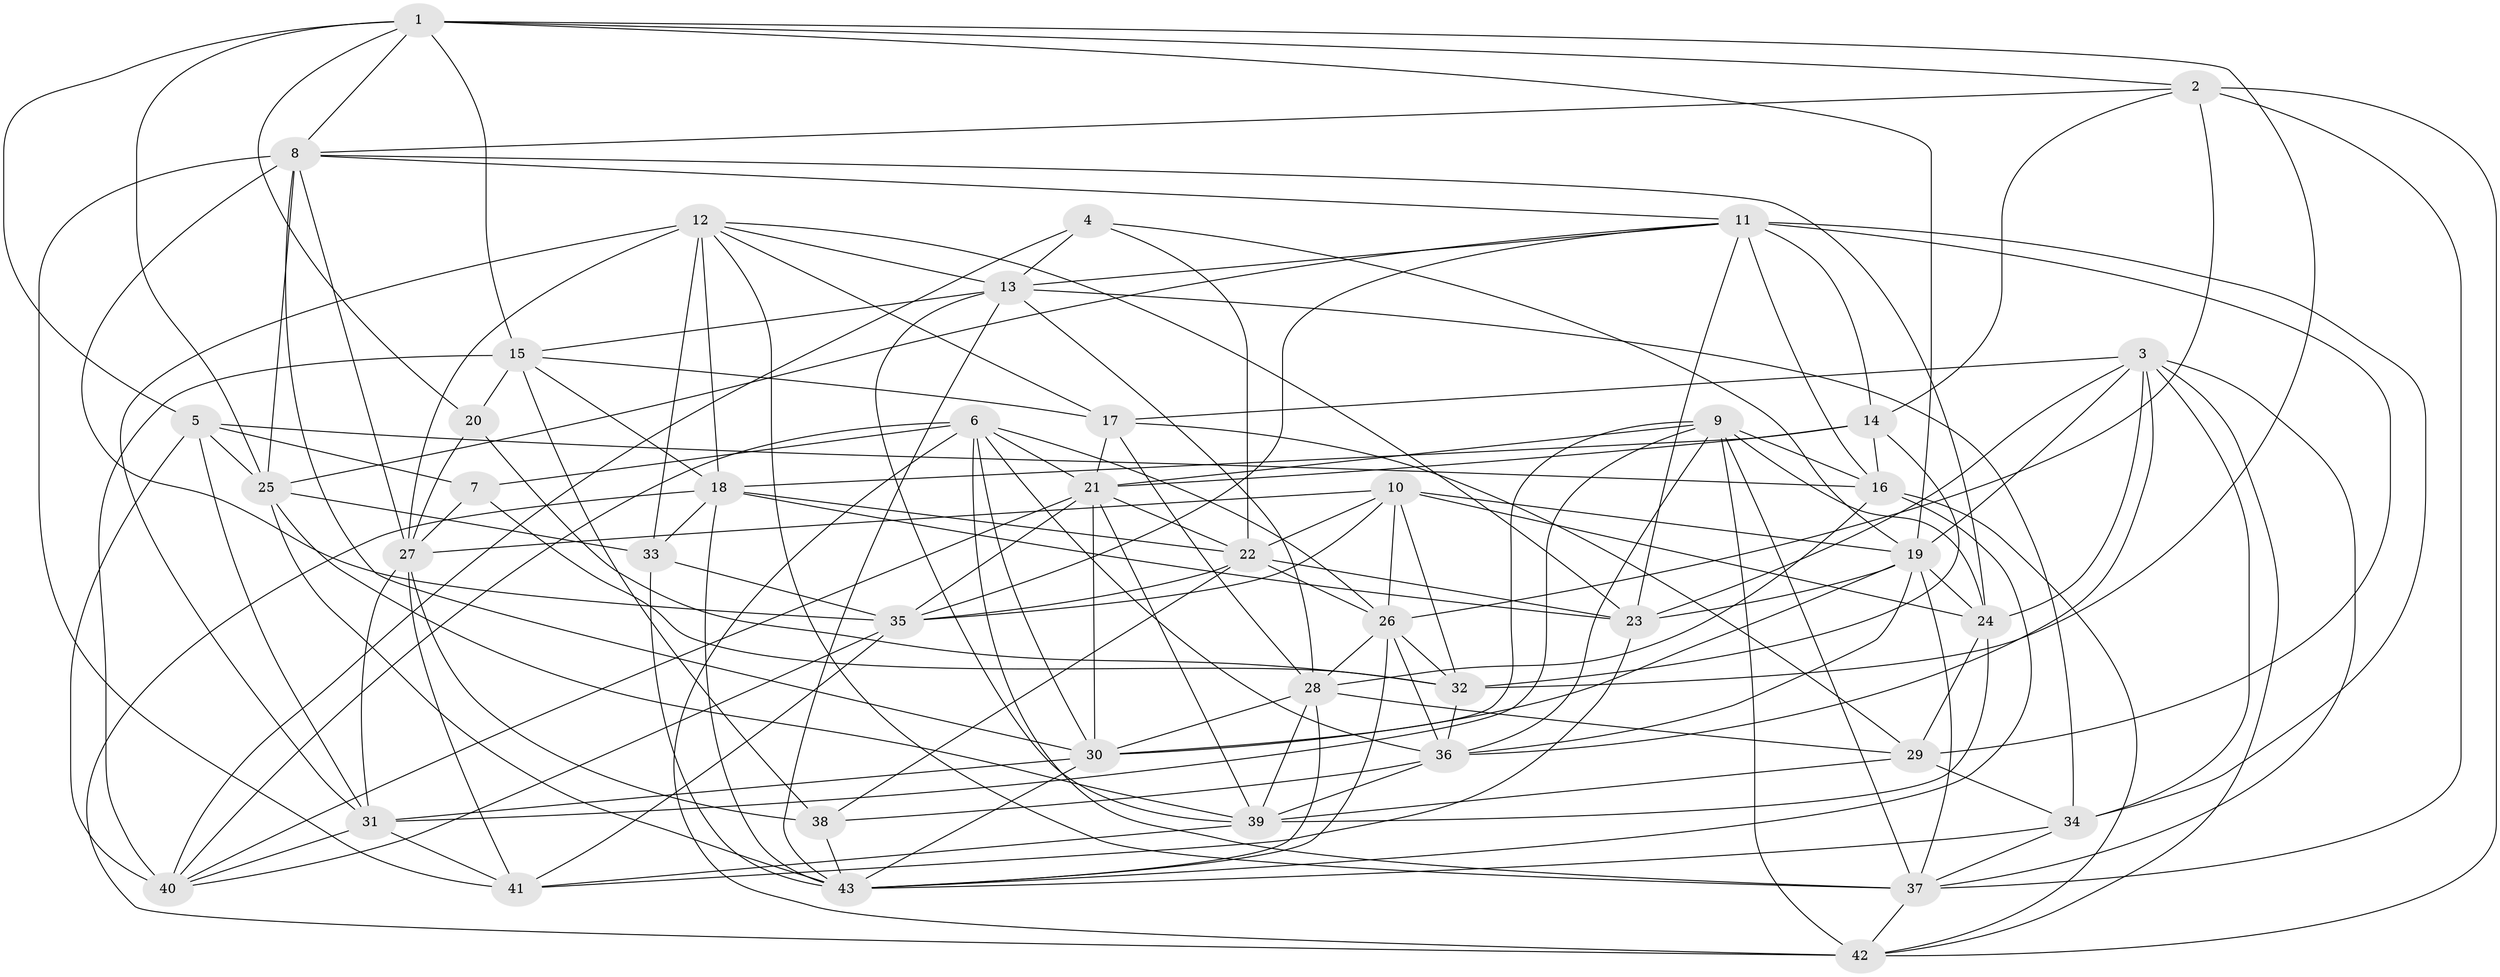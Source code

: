 // original degree distribution, {4: 1.0}
// Generated by graph-tools (version 1.1) at 2025/38/03/04/25 23:38:05]
// undirected, 43 vertices, 154 edges
graph export_dot {
  node [color=gray90,style=filled];
  1;
  2;
  3;
  4;
  5;
  6;
  7;
  8;
  9;
  10;
  11;
  12;
  13;
  14;
  15;
  16;
  17;
  18;
  19;
  20;
  21;
  22;
  23;
  24;
  25;
  26;
  27;
  28;
  29;
  30;
  31;
  32;
  33;
  34;
  35;
  36;
  37;
  38;
  39;
  40;
  41;
  42;
  43;
  1 -- 2 [weight=1.0];
  1 -- 5 [weight=1.0];
  1 -- 8 [weight=1.0];
  1 -- 15 [weight=1.0];
  1 -- 19 [weight=1.0];
  1 -- 20 [weight=1.0];
  1 -- 25 [weight=1.0];
  1 -- 32 [weight=1.0];
  2 -- 8 [weight=1.0];
  2 -- 14 [weight=1.0];
  2 -- 26 [weight=1.0];
  2 -- 37 [weight=1.0];
  2 -- 42 [weight=1.0];
  3 -- 17 [weight=1.0];
  3 -- 19 [weight=1.0];
  3 -- 23 [weight=1.0];
  3 -- 24 [weight=2.0];
  3 -- 34 [weight=2.0];
  3 -- 36 [weight=1.0];
  3 -- 37 [weight=1.0];
  3 -- 42 [weight=1.0];
  4 -- 13 [weight=1.0];
  4 -- 19 [weight=1.0];
  4 -- 22 [weight=1.0];
  4 -- 40 [weight=1.0];
  5 -- 7 [weight=1.0];
  5 -- 16 [weight=2.0];
  5 -- 25 [weight=2.0];
  5 -- 31 [weight=1.0];
  5 -- 40 [weight=1.0];
  6 -- 7 [weight=1.0];
  6 -- 21 [weight=1.0];
  6 -- 26 [weight=1.0];
  6 -- 30 [weight=1.0];
  6 -- 36 [weight=1.0];
  6 -- 37 [weight=1.0];
  6 -- 40 [weight=1.0];
  6 -- 42 [weight=1.0];
  7 -- 27 [weight=1.0];
  7 -- 32 [weight=1.0];
  8 -- 11 [weight=1.0];
  8 -- 24 [weight=1.0];
  8 -- 25 [weight=1.0];
  8 -- 27 [weight=1.0];
  8 -- 30 [weight=1.0];
  8 -- 35 [weight=1.0];
  8 -- 41 [weight=2.0];
  9 -- 16 [weight=1.0];
  9 -- 21 [weight=1.0];
  9 -- 24 [weight=1.0];
  9 -- 30 [weight=1.0];
  9 -- 31 [weight=1.0];
  9 -- 36 [weight=1.0];
  9 -- 37 [weight=1.0];
  9 -- 42 [weight=1.0];
  10 -- 19 [weight=1.0];
  10 -- 22 [weight=1.0];
  10 -- 24 [weight=1.0];
  10 -- 26 [weight=1.0];
  10 -- 27 [weight=1.0];
  10 -- 32 [weight=1.0];
  10 -- 35 [weight=2.0];
  11 -- 13 [weight=1.0];
  11 -- 14 [weight=1.0];
  11 -- 16 [weight=1.0];
  11 -- 23 [weight=1.0];
  11 -- 25 [weight=1.0];
  11 -- 29 [weight=2.0];
  11 -- 34 [weight=1.0];
  11 -- 35 [weight=1.0];
  12 -- 13 [weight=1.0];
  12 -- 17 [weight=1.0];
  12 -- 18 [weight=1.0];
  12 -- 23 [weight=1.0];
  12 -- 27 [weight=2.0];
  12 -- 31 [weight=2.0];
  12 -- 33 [weight=1.0];
  12 -- 37 [weight=1.0];
  13 -- 15 [weight=1.0];
  13 -- 28 [weight=1.0];
  13 -- 34 [weight=1.0];
  13 -- 39 [weight=1.0];
  13 -- 43 [weight=1.0];
  14 -- 16 [weight=1.0];
  14 -- 18 [weight=1.0];
  14 -- 21 [weight=2.0];
  14 -- 32 [weight=2.0];
  15 -- 17 [weight=1.0];
  15 -- 18 [weight=1.0];
  15 -- 20 [weight=1.0];
  15 -- 38 [weight=1.0];
  15 -- 40 [weight=2.0];
  16 -- 28 [weight=1.0];
  16 -- 42 [weight=1.0];
  16 -- 43 [weight=1.0];
  17 -- 21 [weight=1.0];
  17 -- 28 [weight=1.0];
  17 -- 29 [weight=1.0];
  18 -- 22 [weight=1.0];
  18 -- 23 [weight=1.0];
  18 -- 33 [weight=2.0];
  18 -- 42 [weight=2.0];
  18 -- 43 [weight=1.0];
  19 -- 23 [weight=2.0];
  19 -- 24 [weight=1.0];
  19 -- 30 [weight=1.0];
  19 -- 36 [weight=1.0];
  19 -- 37 [weight=1.0];
  20 -- 27 [weight=1.0];
  20 -- 32 [weight=1.0];
  21 -- 22 [weight=1.0];
  21 -- 30 [weight=1.0];
  21 -- 35 [weight=1.0];
  21 -- 39 [weight=1.0];
  21 -- 40 [weight=1.0];
  22 -- 23 [weight=1.0];
  22 -- 26 [weight=1.0];
  22 -- 35 [weight=1.0];
  22 -- 38 [weight=1.0];
  23 -- 41 [weight=1.0];
  24 -- 29 [weight=1.0];
  24 -- 39 [weight=1.0];
  25 -- 33 [weight=1.0];
  25 -- 39 [weight=1.0];
  25 -- 43 [weight=1.0];
  26 -- 28 [weight=1.0];
  26 -- 32 [weight=1.0];
  26 -- 36 [weight=1.0];
  26 -- 43 [weight=1.0];
  27 -- 31 [weight=1.0];
  27 -- 38 [weight=2.0];
  27 -- 41 [weight=1.0];
  28 -- 29 [weight=1.0];
  28 -- 30 [weight=1.0];
  28 -- 39 [weight=1.0];
  28 -- 43 [weight=1.0];
  29 -- 34 [weight=2.0];
  29 -- 39 [weight=3.0];
  30 -- 31 [weight=1.0];
  30 -- 43 [weight=1.0];
  31 -- 40 [weight=1.0];
  31 -- 41 [weight=1.0];
  32 -- 36 [weight=1.0];
  33 -- 35 [weight=1.0];
  33 -- 43 [weight=1.0];
  34 -- 37 [weight=1.0];
  34 -- 43 [weight=1.0];
  35 -- 40 [weight=1.0];
  35 -- 41 [weight=2.0];
  36 -- 38 [weight=1.0];
  36 -- 39 [weight=1.0];
  37 -- 42 [weight=1.0];
  38 -- 43 [weight=1.0];
  39 -- 41 [weight=1.0];
}

